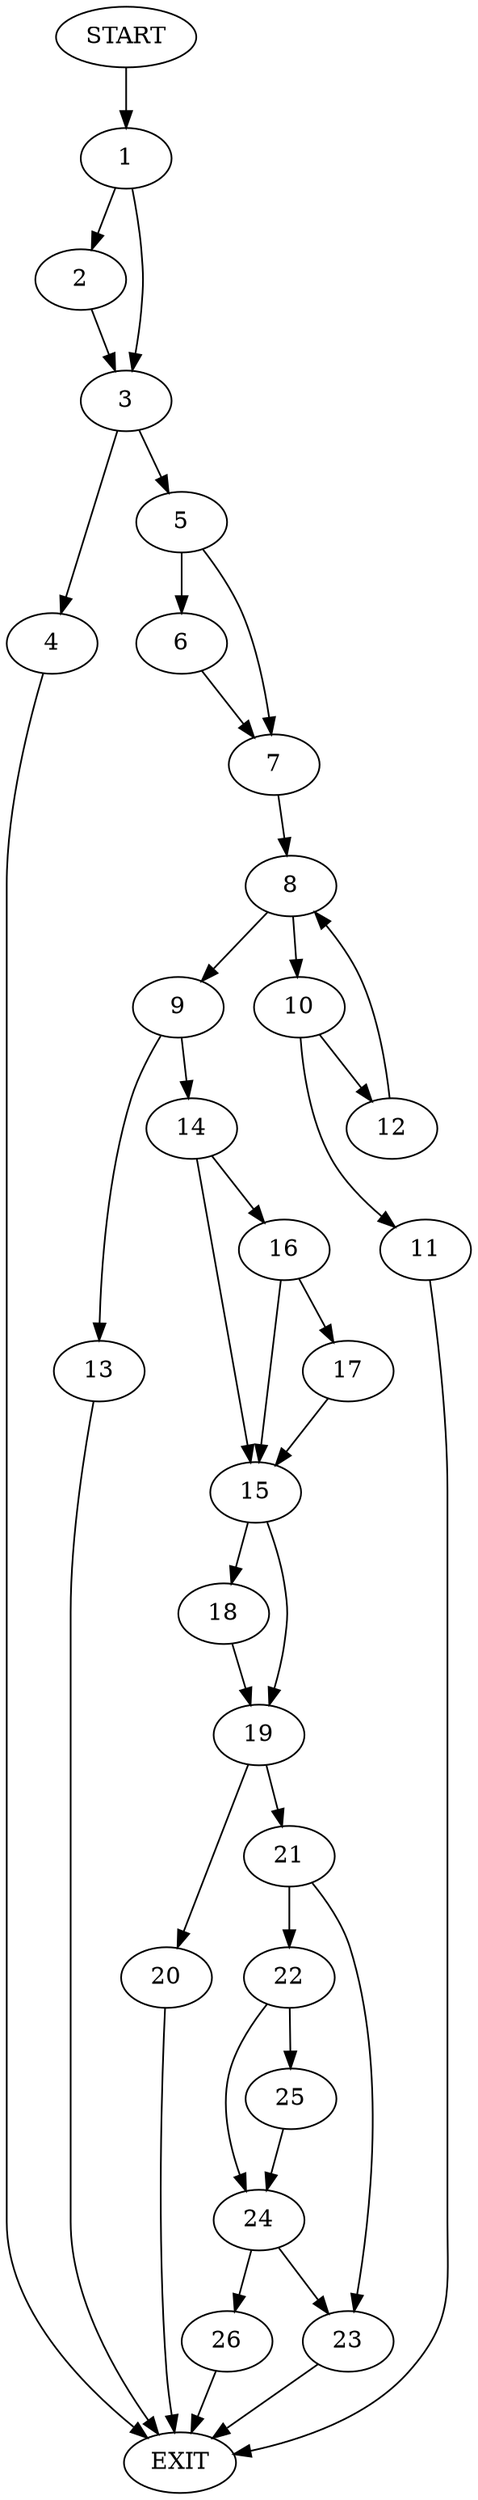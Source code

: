 digraph {
0 [label="START"]
27 [label="EXIT"]
0 -> 1
1 -> 2
1 -> 3
2 -> 3
3 -> 4
3 -> 5
5 -> 6
5 -> 7
4 -> 27
7 -> 8
6 -> 7
8 -> 9
8 -> 10
10 -> 11
10 -> 12
9 -> 13
9 -> 14
12 -> 8
11 -> 27
13 -> 27
14 -> 15
14 -> 16
16 -> 15
16 -> 17
15 -> 18
15 -> 19
17 -> 15
18 -> 19
19 -> 20
19 -> 21
20 -> 27
21 -> 22
21 -> 23
22 -> 24
22 -> 25
23 -> 27
24 -> 23
24 -> 26
25 -> 24
26 -> 27
}
